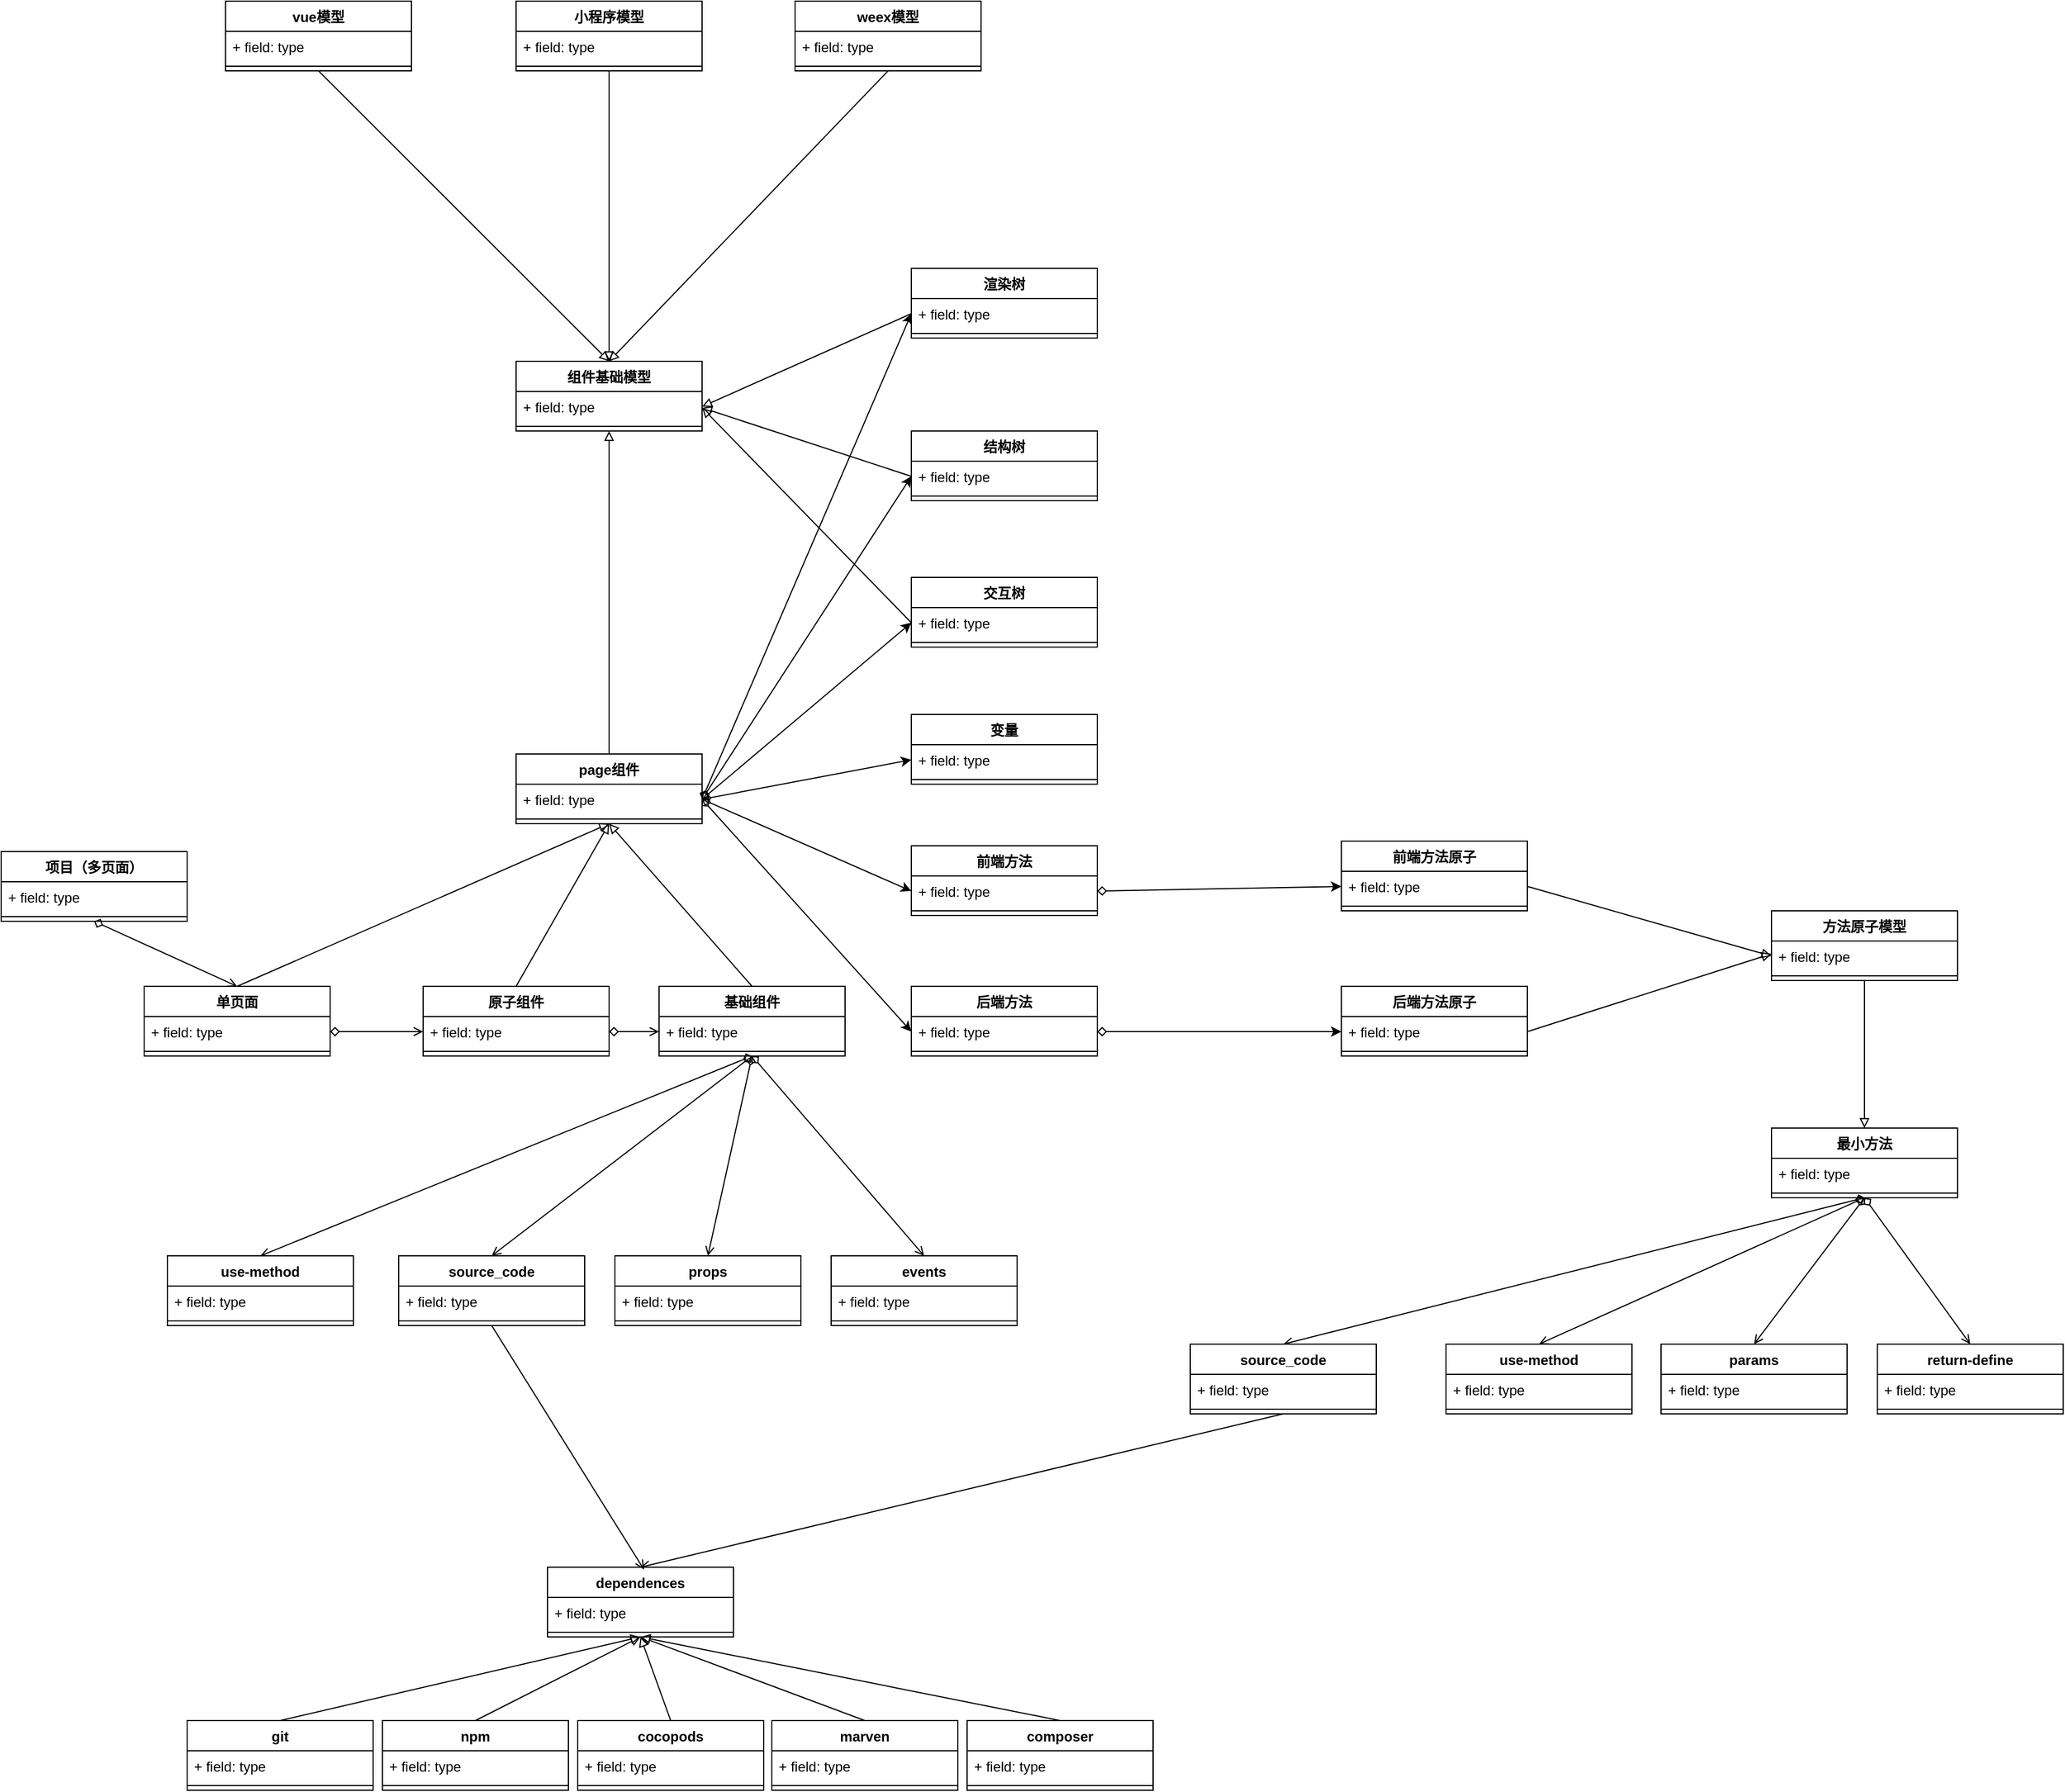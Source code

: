 <mxfile pages="1" version="11.2.9" type="github"><diagram id="1Eqe6gp7ufNqolLLPMNQ" name="第 1 页"><mxGraphModel dx="1351" dy="877" grid="1" gridSize="10" guides="1" tooltips="1" connect="1" arrows="1" fold="1" page="1" pageScale="1" pageWidth="3300" pageHeight="4681" math="0" shadow="0"><root><mxCell id="0"/><mxCell id="1" parent="0"/><mxCell id="p043hV7XD6bVsteUiYf1-1" value="组件基础模型" style="swimlane;fontStyle=1;align=center;verticalAlign=top;childLayout=stackLayout;horizontal=1;startSize=26;horizontalStack=0;resizeParent=1;resizeParentMax=0;resizeLast=0;collapsible=1;marginBottom=0;" vertex="1" parent="1"><mxGeometry x="1670" y="980" width="160" height="60" as="geometry"><mxRectangle x="1670" y="980" width="80" height="26" as="alternateBounds"/></mxGeometry></mxCell><mxCell id="p043hV7XD6bVsteUiYf1-2" value="+ field: type" style="text;strokeColor=none;fillColor=none;align=left;verticalAlign=top;spacingLeft=4;spacingRight=4;overflow=hidden;rotatable=0;points=[[0,0.5],[1,0.5]];portConstraint=eastwest;" vertex="1" parent="p043hV7XD6bVsteUiYf1-1"><mxGeometry y="26" width="160" height="26" as="geometry"/></mxCell><mxCell id="p043hV7XD6bVsteUiYf1-3" value="" style="line;strokeWidth=1;fillColor=none;align=left;verticalAlign=middle;spacingTop=-1;spacingLeft=3;spacingRight=3;rotatable=0;labelPosition=right;points=[];portConstraint=eastwest;" vertex="1" parent="p043hV7XD6bVsteUiYf1-1"><mxGeometry y="52" width="160" height="8" as="geometry"/></mxCell><mxCell id="p043hV7XD6bVsteUiYf1-18" style="rounded=0;orthogonalLoop=1;jettySize=auto;html=1;exitX=0.5;exitY=1;exitDx=0;exitDy=0;entryX=0.5;entryY=0;entryDx=0;entryDy=0;endArrow=block;endFill=0;" edge="1" parent="1" source="p043hV7XD6bVsteUiYf1-5" target="p043hV7XD6bVsteUiYf1-1"><mxGeometry relative="1" as="geometry"/></mxCell><mxCell id="p043hV7XD6bVsteUiYf1-5" value="vue模型" style="swimlane;fontStyle=1;align=center;verticalAlign=top;childLayout=stackLayout;horizontal=1;startSize=26;horizontalStack=0;resizeParent=1;resizeParentMax=0;resizeLast=0;collapsible=1;marginBottom=0;" vertex="1" parent="1"><mxGeometry x="1420" y="670" width="160" height="60" as="geometry"><mxRectangle x="1670" y="980" width="80" height="26" as="alternateBounds"/></mxGeometry></mxCell><mxCell id="p043hV7XD6bVsteUiYf1-6" value="+ field: type" style="text;strokeColor=none;fillColor=none;align=left;verticalAlign=top;spacingLeft=4;spacingRight=4;overflow=hidden;rotatable=0;points=[[0,0.5],[1,0.5]];portConstraint=eastwest;" vertex="1" parent="p043hV7XD6bVsteUiYf1-5"><mxGeometry y="26" width="160" height="26" as="geometry"/></mxCell><mxCell id="p043hV7XD6bVsteUiYf1-7" value="" style="line;strokeWidth=1;fillColor=none;align=left;verticalAlign=middle;spacingTop=-1;spacingLeft=3;spacingRight=3;rotatable=0;labelPosition=right;points=[];portConstraint=eastwest;" vertex="1" parent="p043hV7XD6bVsteUiYf1-5"><mxGeometry y="52" width="160" height="8" as="geometry"/></mxCell><mxCell id="p043hV7XD6bVsteUiYf1-20" style="edgeStyle=none;rounded=0;orthogonalLoop=1;jettySize=auto;html=1;exitX=0.5;exitY=1;exitDx=0;exitDy=0;endArrow=block;endFill=0;" edge="1" parent="1" source="p043hV7XD6bVsteUiYf1-9" target="p043hV7XD6bVsteUiYf1-1"><mxGeometry relative="1" as="geometry"/></mxCell><mxCell id="p043hV7XD6bVsteUiYf1-9" value="小程序模型" style="swimlane;fontStyle=1;align=center;verticalAlign=top;childLayout=stackLayout;horizontal=1;startSize=26;horizontalStack=0;resizeParent=1;resizeParentMax=0;resizeLast=0;collapsible=1;marginBottom=0;" vertex="1" parent="1"><mxGeometry x="1670" y="670" width="160" height="60" as="geometry"><mxRectangle x="1670" y="980" width="80" height="26" as="alternateBounds"/></mxGeometry></mxCell><mxCell id="p043hV7XD6bVsteUiYf1-10" value="+ field: type" style="text;strokeColor=none;fillColor=none;align=left;verticalAlign=top;spacingLeft=4;spacingRight=4;overflow=hidden;rotatable=0;points=[[0,0.5],[1,0.5]];portConstraint=eastwest;" vertex="1" parent="p043hV7XD6bVsteUiYf1-9"><mxGeometry y="26" width="160" height="26" as="geometry"/></mxCell><mxCell id="p043hV7XD6bVsteUiYf1-11" value="" style="line;strokeWidth=1;fillColor=none;align=left;verticalAlign=middle;spacingTop=-1;spacingLeft=3;spacingRight=3;rotatable=0;labelPosition=right;points=[];portConstraint=eastwest;" vertex="1" parent="p043hV7XD6bVsteUiYf1-9"><mxGeometry y="52" width="160" height="8" as="geometry"/></mxCell><mxCell id="p043hV7XD6bVsteUiYf1-21" style="edgeStyle=none;rounded=0;orthogonalLoop=1;jettySize=auto;html=1;exitX=0.5;exitY=1;exitDx=0;exitDy=0;endArrow=block;endFill=0;" edge="1" parent="1" source="p043hV7XD6bVsteUiYf1-13"><mxGeometry relative="1" as="geometry"><mxPoint x="1750" y="980" as="targetPoint"/></mxGeometry></mxCell><mxCell id="p043hV7XD6bVsteUiYf1-13" value="weex模型" style="swimlane;fontStyle=1;align=center;verticalAlign=top;childLayout=stackLayout;horizontal=1;startSize=26;horizontalStack=0;resizeParent=1;resizeParentMax=0;resizeLast=0;collapsible=1;marginBottom=0;" vertex="1" parent="1"><mxGeometry x="1910" y="670" width="160" height="60" as="geometry"><mxRectangle x="1670" y="980" width="80" height="26" as="alternateBounds"/></mxGeometry></mxCell><mxCell id="p043hV7XD6bVsteUiYf1-14" value="+ field: type" style="text;strokeColor=none;fillColor=none;align=left;verticalAlign=top;spacingLeft=4;spacingRight=4;overflow=hidden;rotatable=0;points=[[0,0.5],[1,0.5]];portConstraint=eastwest;" vertex="1" parent="p043hV7XD6bVsteUiYf1-13"><mxGeometry y="26" width="160" height="26" as="geometry"/></mxCell><mxCell id="p043hV7XD6bVsteUiYf1-15" value="" style="line;strokeWidth=1;fillColor=none;align=left;verticalAlign=middle;spacingTop=-1;spacingLeft=3;spacingRight=3;rotatable=0;labelPosition=right;points=[];portConstraint=eastwest;" vertex="1" parent="p043hV7XD6bVsteUiYf1-13"><mxGeometry y="52" width="160" height="8" as="geometry"/></mxCell><mxCell id="p043hV7XD6bVsteUiYf1-26" style="edgeStyle=none;rounded=0;orthogonalLoop=1;jettySize=auto;html=1;exitX=0.5;exitY=0;exitDx=0;exitDy=0;entryX=0.5;entryY=1;entryDx=0;entryDy=0;endArrow=block;endFill=0;" edge="1" parent="1" source="p043hV7XD6bVsteUiYf1-22" target="p043hV7XD6bVsteUiYf1-1"><mxGeometry relative="1" as="geometry"><mxPoint x="1750" y="1066" as="targetPoint"/></mxGeometry></mxCell><mxCell id="p043hV7XD6bVsteUiYf1-22" value="page组件" style="swimlane;fontStyle=1;align=center;verticalAlign=top;childLayout=stackLayout;horizontal=1;startSize=26;horizontalStack=0;resizeParent=1;resizeParentMax=0;resizeLast=0;collapsible=1;marginBottom=0;" vertex="1" parent="1"><mxGeometry x="1670" y="1318" width="160" height="60" as="geometry"><mxRectangle x="1670" y="980" width="80" height="26" as="alternateBounds"/></mxGeometry></mxCell><mxCell id="p043hV7XD6bVsteUiYf1-23" value="+ field: type" style="text;strokeColor=none;fillColor=none;align=left;verticalAlign=top;spacingLeft=4;spacingRight=4;overflow=hidden;rotatable=0;points=[[0,0.5],[1,0.5]];portConstraint=eastwest;" vertex="1" parent="p043hV7XD6bVsteUiYf1-22"><mxGeometry y="26" width="160" height="26" as="geometry"/></mxCell><mxCell id="p043hV7XD6bVsteUiYf1-24" value="" style="line;strokeWidth=1;fillColor=none;align=left;verticalAlign=middle;spacingTop=-1;spacingLeft=3;spacingRight=3;rotatable=0;labelPosition=right;points=[];portConstraint=eastwest;" vertex="1" parent="p043hV7XD6bVsteUiYf1-22"><mxGeometry y="52" width="160" height="8" as="geometry"/></mxCell><mxCell id="p043hV7XD6bVsteUiYf1-39" style="edgeStyle=none;rounded=0;orthogonalLoop=1;jettySize=auto;html=1;exitX=0.5;exitY=0;exitDx=0;exitDy=0;entryX=0.5;entryY=1;entryDx=0;entryDy=0;endArrow=block;endFill=0;" edge="1" parent="1" source="p043hV7XD6bVsteUiYf1-27" target="p043hV7XD6bVsteUiYf1-22"><mxGeometry relative="1" as="geometry"><mxPoint x="1754.96" y="1285.012" as="targetPoint"/></mxGeometry></mxCell><mxCell id="p043hV7XD6bVsteUiYf1-27" value="单页面" style="swimlane;fontStyle=1;align=center;verticalAlign=top;childLayout=stackLayout;horizontal=1;startSize=26;horizontalStack=0;resizeParent=1;resizeParentMax=0;resizeLast=0;collapsible=1;marginBottom=0;" vertex="1" parent="1"><mxGeometry x="1350" y="1518" width="160" height="60" as="geometry"><mxRectangle x="1670" y="980" width="80" height="26" as="alternateBounds"/></mxGeometry></mxCell><mxCell id="p043hV7XD6bVsteUiYf1-28" value="+ field: type" style="text;strokeColor=none;fillColor=none;align=left;verticalAlign=top;spacingLeft=4;spacingRight=4;overflow=hidden;rotatable=0;points=[[0,0.5],[1,0.5]];portConstraint=eastwest;" vertex="1" parent="p043hV7XD6bVsteUiYf1-27"><mxGeometry y="26" width="160" height="26" as="geometry"/></mxCell><mxCell id="p043hV7XD6bVsteUiYf1-29" value="" style="line;strokeWidth=1;fillColor=none;align=left;verticalAlign=middle;spacingTop=-1;spacingLeft=3;spacingRight=3;rotatable=0;labelPosition=right;points=[];portConstraint=eastwest;" vertex="1" parent="p043hV7XD6bVsteUiYf1-27"><mxGeometry y="52" width="160" height="8" as="geometry"/></mxCell><mxCell id="p043hV7XD6bVsteUiYf1-40" style="edgeStyle=none;rounded=0;orthogonalLoop=1;jettySize=auto;html=1;exitX=0.5;exitY=0;exitDx=0;exitDy=0;endArrow=block;endFill=0;entryX=0.5;entryY=1;entryDx=0;entryDy=0;" edge="1" parent="1" source="p043hV7XD6bVsteUiYf1-31" target="p043hV7XD6bVsteUiYf1-22"><mxGeometry relative="1" as="geometry"><mxPoint x="1750" y="1410" as="targetPoint"/></mxGeometry></mxCell><mxCell id="p043hV7XD6bVsteUiYf1-45" style="edgeStyle=none;rounded=0;orthogonalLoop=1;jettySize=auto;html=1;exitX=1;exitY=0.5;exitDx=0;exitDy=0;entryX=0;entryY=0.5;entryDx=0;entryDy=0;endArrow=open;endFill=0;startArrow=diamond;startFill=0;" edge="1" parent="1" source="p043hV7XD6bVsteUiYf1-32" target="p043hV7XD6bVsteUiYf1-36"><mxGeometry relative="1" as="geometry"/></mxCell><mxCell id="p043hV7XD6bVsteUiYf1-31" value="原子组件" style="swimlane;fontStyle=1;align=center;verticalAlign=top;childLayout=stackLayout;horizontal=1;startSize=26;horizontalStack=0;resizeParent=1;resizeParentMax=0;resizeLast=0;collapsible=1;marginBottom=0;" vertex="1" parent="1"><mxGeometry x="1590" y="1518" width="160" height="60" as="geometry"><mxRectangle x="1670" y="980" width="80" height="26" as="alternateBounds"/></mxGeometry></mxCell><mxCell id="p043hV7XD6bVsteUiYf1-32" value="+ field: type" style="text;strokeColor=none;fillColor=none;align=left;verticalAlign=top;spacingLeft=4;spacingRight=4;overflow=hidden;rotatable=0;points=[[0,0.5],[1,0.5]];portConstraint=eastwest;" vertex="1" parent="p043hV7XD6bVsteUiYf1-31"><mxGeometry y="26" width="160" height="26" as="geometry"/></mxCell><mxCell id="p043hV7XD6bVsteUiYf1-33" value="" style="line;strokeWidth=1;fillColor=none;align=left;verticalAlign=middle;spacingTop=-1;spacingLeft=3;spacingRight=3;rotatable=0;labelPosition=right;points=[];portConstraint=eastwest;" vertex="1" parent="p043hV7XD6bVsteUiYf1-31"><mxGeometry y="52" width="160" height="8" as="geometry"/></mxCell><mxCell id="p043hV7XD6bVsteUiYf1-41" style="edgeStyle=none;rounded=0;orthogonalLoop=1;jettySize=auto;html=1;exitX=0.5;exitY=0;exitDx=0;exitDy=0;endArrow=block;endFill=0;entryX=0.5;entryY=1;entryDx=0;entryDy=0;" edge="1" parent="1" source="p043hV7XD6bVsteUiYf1-35" target="p043hV7XD6bVsteUiYf1-22"><mxGeometry relative="1" as="geometry"><mxPoint x="1750" y="1260" as="targetPoint"/></mxGeometry></mxCell><mxCell id="p043hV7XD6bVsteUiYf1-153" style="edgeStyle=none;rounded=0;orthogonalLoop=1;jettySize=auto;html=1;exitX=0.5;exitY=1;exitDx=0;exitDy=0;entryX=0.5;entryY=0;entryDx=0;entryDy=0;startArrow=diamond;startFill=0;endArrow=open;endFill=0;" edge="1" parent="1" source="p043hV7XD6bVsteUiYf1-35" target="p043hV7XD6bVsteUiYf1-150"><mxGeometry relative="1" as="geometry"/></mxCell><mxCell id="p043hV7XD6bVsteUiYf1-154" style="edgeStyle=none;rounded=0;orthogonalLoop=1;jettySize=auto;html=1;exitX=0.5;exitY=1;exitDx=0;exitDy=0;entryX=0.5;entryY=0;entryDx=0;entryDy=0;startArrow=diamond;startFill=0;endArrow=open;endFill=0;" edge="1" parent="1" source="p043hV7XD6bVsteUiYf1-35" target="p043hV7XD6bVsteUiYf1-144"><mxGeometry relative="1" as="geometry"/></mxCell><mxCell id="p043hV7XD6bVsteUiYf1-155" style="edgeStyle=none;rounded=0;orthogonalLoop=1;jettySize=auto;html=1;exitX=0.5;exitY=1;exitDx=0;exitDy=0;entryX=0.5;entryY=0;entryDx=0;entryDy=0;startArrow=diamond;startFill=0;endArrow=open;endFill=0;" edge="1" parent="1" source="p043hV7XD6bVsteUiYf1-35" target="p043hV7XD6bVsteUiYf1-147"><mxGeometry relative="1" as="geometry"/></mxCell><mxCell id="p043hV7XD6bVsteUiYf1-156" style="edgeStyle=none;rounded=0;orthogonalLoop=1;jettySize=auto;html=1;exitX=0.5;exitY=1;exitDx=0;exitDy=0;entryX=0.5;entryY=0;entryDx=0;entryDy=0;startArrow=diamond;startFill=0;endArrow=open;endFill=0;" edge="1" parent="1" source="p043hV7XD6bVsteUiYf1-35" target="p043hV7XD6bVsteUiYf1-141"><mxGeometry relative="1" as="geometry"/></mxCell><mxCell id="p043hV7XD6bVsteUiYf1-35" value="基础组件" style="swimlane;fontStyle=1;align=center;verticalAlign=top;childLayout=stackLayout;horizontal=1;startSize=26;horizontalStack=0;resizeParent=1;resizeParentMax=0;resizeLast=0;collapsible=1;marginBottom=0;" vertex="1" parent="1"><mxGeometry x="1793" y="1518" width="160" height="60" as="geometry"><mxRectangle x="1670" y="980" width="80" height="26" as="alternateBounds"/></mxGeometry></mxCell><mxCell id="p043hV7XD6bVsteUiYf1-36" value="+ field: type" style="text;strokeColor=none;fillColor=none;align=left;verticalAlign=top;spacingLeft=4;spacingRight=4;overflow=hidden;rotatable=0;points=[[0,0.5],[1,0.5]];portConstraint=eastwest;" vertex="1" parent="p043hV7XD6bVsteUiYf1-35"><mxGeometry y="26" width="160" height="26" as="geometry"/></mxCell><mxCell id="p043hV7XD6bVsteUiYf1-37" value="" style="line;strokeWidth=1;fillColor=none;align=left;verticalAlign=middle;spacingTop=-1;spacingLeft=3;spacingRight=3;rotatable=0;labelPosition=right;points=[];portConstraint=eastwest;" vertex="1" parent="p043hV7XD6bVsteUiYf1-35"><mxGeometry y="52" width="160" height="8" as="geometry"/></mxCell><mxCell id="p043hV7XD6bVsteUiYf1-42" value="项目（多页面）" style="swimlane;fontStyle=1;align=center;verticalAlign=top;childLayout=stackLayout;horizontal=1;startSize=26;horizontalStack=0;resizeParent=1;resizeParentMax=0;resizeLast=0;collapsible=1;marginBottom=0;" vertex="1" parent="1"><mxGeometry x="1227" y="1402" width="160" height="60" as="geometry"><mxRectangle x="1670" y="980" width="80" height="26" as="alternateBounds"/></mxGeometry></mxCell><mxCell id="p043hV7XD6bVsteUiYf1-43" value="+ field: type" style="text;strokeColor=none;fillColor=none;align=left;verticalAlign=top;spacingLeft=4;spacingRight=4;overflow=hidden;rotatable=0;points=[[0,0.5],[1,0.5]];portConstraint=eastwest;" vertex="1" parent="p043hV7XD6bVsteUiYf1-42"><mxGeometry y="26" width="160" height="26" as="geometry"/></mxCell><mxCell id="p043hV7XD6bVsteUiYf1-44" value="" style="line;strokeWidth=1;fillColor=none;align=left;verticalAlign=middle;spacingTop=-1;spacingLeft=3;spacingRight=3;rotatable=0;labelPosition=right;points=[];portConstraint=eastwest;" vertex="1" parent="p043hV7XD6bVsteUiYf1-42"><mxGeometry y="52" width="160" height="8" as="geometry"/></mxCell><mxCell id="p043hV7XD6bVsteUiYf1-46" style="edgeStyle=none;rounded=0;orthogonalLoop=1;jettySize=auto;html=1;exitX=1;exitY=0.5;exitDx=0;exitDy=0;entryX=0;entryY=0.5;entryDx=0;entryDy=0;startArrow=diamond;startFill=0;endArrow=open;endFill=0;" edge="1" parent="1" source="p043hV7XD6bVsteUiYf1-28" target="p043hV7XD6bVsteUiYf1-32"><mxGeometry relative="1" as="geometry"/></mxCell><mxCell id="p043hV7XD6bVsteUiYf1-47" style="edgeStyle=none;rounded=0;orthogonalLoop=1;jettySize=auto;html=1;exitX=0.5;exitY=1;exitDx=0;exitDy=0;startArrow=diamond;startFill=0;endArrow=open;endFill=0;entryX=0.5;entryY=0;entryDx=0;entryDy=0;" edge="1" parent="1" source="p043hV7XD6bVsteUiYf1-42" target="p043hV7XD6bVsteUiYf1-27"><mxGeometry relative="1" as="geometry"/></mxCell><mxCell id="p043hV7XD6bVsteUiYf1-48" value="变量" style="swimlane;fontStyle=1;align=center;verticalAlign=top;childLayout=stackLayout;horizontal=1;startSize=26;horizontalStack=0;resizeParent=1;resizeParentMax=0;resizeLast=0;collapsible=1;marginBottom=0;" vertex="1" parent="1"><mxGeometry x="2010" y="1284" width="160" height="60" as="geometry"><mxRectangle x="1670" y="980" width="80" height="26" as="alternateBounds"/></mxGeometry></mxCell><mxCell id="p043hV7XD6bVsteUiYf1-49" value="+ field: type" style="text;strokeColor=none;fillColor=none;align=left;verticalAlign=top;spacingLeft=4;spacingRight=4;overflow=hidden;rotatable=0;points=[[0,0.5],[1,0.5]];portConstraint=eastwest;" vertex="1" parent="p043hV7XD6bVsteUiYf1-48"><mxGeometry y="26" width="160" height="26" as="geometry"/></mxCell><mxCell id="p043hV7XD6bVsteUiYf1-50" value="" style="line;strokeWidth=1;fillColor=none;align=left;verticalAlign=middle;spacingTop=-1;spacingLeft=3;spacingRight=3;rotatable=0;labelPosition=right;points=[];portConstraint=eastwest;" vertex="1" parent="p043hV7XD6bVsteUiYf1-48"><mxGeometry y="52" width="160" height="8" as="geometry"/></mxCell><mxCell id="p043hV7XD6bVsteUiYf1-51" value="前端方法" style="swimlane;fontStyle=1;align=center;verticalAlign=top;childLayout=stackLayout;horizontal=1;startSize=26;horizontalStack=0;resizeParent=1;resizeParentMax=0;resizeLast=0;collapsible=1;marginBottom=0;" vertex="1" parent="1"><mxGeometry x="2010" y="1397" width="160" height="60" as="geometry"><mxRectangle x="1670" y="980" width="80" height="26" as="alternateBounds"/></mxGeometry></mxCell><mxCell id="p043hV7XD6bVsteUiYf1-52" value="+ field: type" style="text;strokeColor=none;fillColor=none;align=left;verticalAlign=top;spacingLeft=4;spacingRight=4;overflow=hidden;rotatable=0;points=[[0,0.5],[1,0.5]];portConstraint=eastwest;" vertex="1" parent="p043hV7XD6bVsteUiYf1-51"><mxGeometry y="26" width="160" height="26" as="geometry"/></mxCell><mxCell id="p043hV7XD6bVsteUiYf1-53" value="" style="line;strokeWidth=1;fillColor=none;align=left;verticalAlign=middle;spacingTop=-1;spacingLeft=3;spacingRight=3;rotatable=0;labelPosition=right;points=[];portConstraint=eastwest;" vertex="1" parent="p043hV7XD6bVsteUiYf1-51"><mxGeometry y="52" width="160" height="8" as="geometry"/></mxCell><mxCell id="p043hV7XD6bVsteUiYf1-54" value="后端方法" style="swimlane;fontStyle=1;align=center;verticalAlign=top;childLayout=stackLayout;horizontal=1;startSize=26;horizontalStack=0;resizeParent=1;resizeParentMax=0;resizeLast=0;collapsible=1;marginBottom=0;" vertex="1" parent="1"><mxGeometry x="2010" y="1518" width="160" height="60" as="geometry"><mxRectangle x="1670" y="980" width="80" height="26" as="alternateBounds"/></mxGeometry></mxCell><mxCell id="p043hV7XD6bVsteUiYf1-55" value="+ field: type" style="text;strokeColor=none;fillColor=none;align=left;verticalAlign=top;spacingLeft=4;spacingRight=4;overflow=hidden;rotatable=0;points=[[0,0.5],[1,0.5]];portConstraint=eastwest;" vertex="1" parent="p043hV7XD6bVsteUiYf1-54"><mxGeometry y="26" width="160" height="26" as="geometry"/></mxCell><mxCell id="p043hV7XD6bVsteUiYf1-56" value="" style="line;strokeWidth=1;fillColor=none;align=left;verticalAlign=middle;spacingTop=-1;spacingLeft=3;spacingRight=3;rotatable=0;labelPosition=right;points=[];portConstraint=eastwest;" vertex="1" parent="p043hV7XD6bVsteUiYf1-54"><mxGeometry y="52" width="160" height="8" as="geometry"/></mxCell><mxCell id="p043hV7XD6bVsteUiYf1-57" value="交互树" style="swimlane;fontStyle=1;align=center;verticalAlign=top;childLayout=stackLayout;horizontal=1;startSize=26;horizontalStack=0;resizeParent=1;resizeParentMax=0;resizeLast=0;collapsible=1;marginBottom=0;" vertex="1" parent="1"><mxGeometry x="2010" y="1166" width="160" height="60" as="geometry"><mxRectangle x="1670" y="980" width="80" height="26" as="alternateBounds"/></mxGeometry></mxCell><mxCell id="p043hV7XD6bVsteUiYf1-58" value="+ field: type" style="text;strokeColor=none;fillColor=none;align=left;verticalAlign=top;spacingLeft=4;spacingRight=4;overflow=hidden;rotatable=0;points=[[0,0.5],[1,0.5]];portConstraint=eastwest;" vertex="1" parent="p043hV7XD6bVsteUiYf1-57"><mxGeometry y="26" width="160" height="26" as="geometry"/></mxCell><mxCell id="p043hV7XD6bVsteUiYf1-59" value="" style="line;strokeWidth=1;fillColor=none;align=left;verticalAlign=middle;spacingTop=-1;spacingLeft=3;spacingRight=3;rotatable=0;labelPosition=right;points=[];portConstraint=eastwest;" vertex="1" parent="p043hV7XD6bVsteUiYf1-57"><mxGeometry y="52" width="160" height="8" as="geometry"/></mxCell><mxCell id="p043hV7XD6bVsteUiYf1-60" value="结构树" style="swimlane;fontStyle=1;align=center;verticalAlign=top;childLayout=stackLayout;horizontal=1;startSize=26;horizontalStack=0;resizeParent=1;resizeParentMax=0;resizeLast=0;collapsible=1;marginBottom=0;" vertex="1" parent="1"><mxGeometry x="2010" y="1040" width="160" height="60" as="geometry"><mxRectangle x="1670" y="980" width="80" height="26" as="alternateBounds"/></mxGeometry></mxCell><mxCell id="p043hV7XD6bVsteUiYf1-61" value="+ field: type" style="text;strokeColor=none;fillColor=none;align=left;verticalAlign=top;spacingLeft=4;spacingRight=4;overflow=hidden;rotatable=0;points=[[0,0.5],[1,0.5]];portConstraint=eastwest;" vertex="1" parent="p043hV7XD6bVsteUiYf1-60"><mxGeometry y="26" width="160" height="26" as="geometry"/></mxCell><mxCell id="p043hV7XD6bVsteUiYf1-62" value="" style="line;strokeWidth=1;fillColor=none;align=left;verticalAlign=middle;spacingTop=-1;spacingLeft=3;spacingRight=3;rotatable=0;labelPosition=right;points=[];portConstraint=eastwest;" vertex="1" parent="p043hV7XD6bVsteUiYf1-60"><mxGeometry y="52" width="160" height="8" as="geometry"/></mxCell><mxCell id="p043hV7XD6bVsteUiYf1-63" value="渲染树" style="swimlane;fontStyle=1;align=center;verticalAlign=top;childLayout=stackLayout;horizontal=1;startSize=26;horizontalStack=0;resizeParent=1;resizeParentMax=0;resizeLast=0;collapsible=1;marginBottom=0;" vertex="1" parent="1"><mxGeometry x="2010" y="900" width="160" height="60" as="geometry"><mxRectangle x="1670" y="980" width="80" height="26" as="alternateBounds"/></mxGeometry></mxCell><mxCell id="p043hV7XD6bVsteUiYf1-64" value="+ field: type" style="text;strokeColor=none;fillColor=none;align=left;verticalAlign=top;spacingLeft=4;spacingRight=4;overflow=hidden;rotatable=0;points=[[0,0.5],[1,0.5]];portConstraint=eastwest;" vertex="1" parent="p043hV7XD6bVsteUiYf1-63"><mxGeometry y="26" width="160" height="26" as="geometry"/></mxCell><mxCell id="p043hV7XD6bVsteUiYf1-65" value="" style="line;strokeWidth=1;fillColor=none;align=left;verticalAlign=middle;spacingTop=-1;spacingLeft=3;spacingRight=3;rotatable=0;labelPosition=right;points=[];portConstraint=eastwest;" vertex="1" parent="p043hV7XD6bVsteUiYf1-63"><mxGeometry y="52" width="160" height="8" as="geometry"/></mxCell><mxCell id="p043hV7XD6bVsteUiYf1-66" style="edgeStyle=none;rounded=0;orthogonalLoop=1;jettySize=auto;html=1;exitX=0;exitY=0.5;exitDx=0;exitDy=0;entryX=1;entryY=0.5;entryDx=0;entryDy=0;startArrow=none;startFill=0;endArrow=block;endFill=0;" edge="1" parent="1" source="p043hV7XD6bVsteUiYf1-64" target="p043hV7XD6bVsteUiYf1-2"><mxGeometry relative="1" as="geometry"/></mxCell><mxCell id="p043hV7XD6bVsteUiYf1-67" style="edgeStyle=none;rounded=0;orthogonalLoop=1;jettySize=auto;html=1;exitX=0;exitY=0.5;exitDx=0;exitDy=0;startArrow=none;startFill=0;endArrow=block;endFill=0;" edge="1" parent="1" source="p043hV7XD6bVsteUiYf1-61"><mxGeometry relative="1" as="geometry"><mxPoint x="1830" y="1020" as="targetPoint"/></mxGeometry></mxCell><mxCell id="p043hV7XD6bVsteUiYf1-68" style="edgeStyle=none;rounded=0;orthogonalLoop=1;jettySize=auto;html=1;exitX=0;exitY=0.5;exitDx=0;exitDy=0;startArrow=none;startFill=0;endArrow=block;endFill=0;" edge="1" parent="1" source="p043hV7XD6bVsteUiYf1-58"><mxGeometry relative="1" as="geometry"><mxPoint x="1830" y="1020" as="targetPoint"/></mxGeometry></mxCell><mxCell id="p043hV7XD6bVsteUiYf1-69" style="edgeStyle=none;rounded=0;orthogonalLoop=1;jettySize=auto;html=1;exitX=0;exitY=0.5;exitDx=0;exitDy=0;entryX=1;entryY=0.5;entryDx=0;entryDy=0;startArrow=classic;startFill=1;endArrow=diamond;endFill=0;" edge="1" parent="1" source="p043hV7XD6bVsteUiYf1-64" target="p043hV7XD6bVsteUiYf1-23"><mxGeometry relative="1" as="geometry"/></mxCell><mxCell id="p043hV7XD6bVsteUiYf1-75" value="前端方法原子" style="swimlane;fontStyle=1;align=center;verticalAlign=top;childLayout=stackLayout;horizontal=1;startSize=26;horizontalStack=0;resizeParent=1;resizeParentMax=0;resizeLast=0;collapsible=1;marginBottom=0;" vertex="1" parent="1"><mxGeometry x="2380" y="1393" width="160" height="60" as="geometry"><mxRectangle x="1670" y="980" width="80" height="26" as="alternateBounds"/></mxGeometry></mxCell><mxCell id="p043hV7XD6bVsteUiYf1-76" value="+ field: type" style="text;strokeColor=none;fillColor=none;align=left;verticalAlign=top;spacingLeft=4;spacingRight=4;overflow=hidden;rotatable=0;points=[[0,0.5],[1,0.5]];portConstraint=eastwest;" vertex="1" parent="p043hV7XD6bVsteUiYf1-75"><mxGeometry y="26" width="160" height="26" as="geometry"/></mxCell><mxCell id="p043hV7XD6bVsteUiYf1-77" value="" style="line;strokeWidth=1;fillColor=none;align=left;verticalAlign=middle;spacingTop=-1;spacingLeft=3;spacingRight=3;rotatable=0;labelPosition=right;points=[];portConstraint=eastwest;" vertex="1" parent="p043hV7XD6bVsteUiYf1-75"><mxGeometry y="52" width="160" height="8" as="geometry"/></mxCell><mxCell id="p043hV7XD6bVsteUiYf1-78" value="后端方法原子" style="swimlane;fontStyle=1;align=center;verticalAlign=top;childLayout=stackLayout;horizontal=1;startSize=26;horizontalStack=0;resizeParent=1;resizeParentMax=0;resizeLast=0;collapsible=1;marginBottom=0;" vertex="1" parent="1"><mxGeometry x="2380" y="1518" width="160" height="60" as="geometry"><mxRectangle x="1670" y="980" width="80" height="26" as="alternateBounds"/></mxGeometry></mxCell><mxCell id="p043hV7XD6bVsteUiYf1-79" value="+ field: type" style="text;strokeColor=none;fillColor=none;align=left;verticalAlign=top;spacingLeft=4;spacingRight=4;overflow=hidden;rotatable=0;points=[[0,0.5],[1,0.5]];portConstraint=eastwest;" vertex="1" parent="p043hV7XD6bVsteUiYf1-78"><mxGeometry y="26" width="160" height="26" as="geometry"/></mxCell><mxCell id="p043hV7XD6bVsteUiYf1-80" value="" style="line;strokeWidth=1;fillColor=none;align=left;verticalAlign=middle;spacingTop=-1;spacingLeft=3;spacingRight=3;rotatable=0;labelPosition=right;points=[];portConstraint=eastwest;" vertex="1" parent="p043hV7XD6bVsteUiYf1-78"><mxGeometry y="52" width="160" height="8" as="geometry"/></mxCell><mxCell id="p043hV7XD6bVsteUiYf1-84" value="方法原子模型" style="swimlane;fontStyle=1;align=center;verticalAlign=top;childLayout=stackLayout;horizontal=1;startSize=26;horizontalStack=0;resizeParent=1;resizeParentMax=0;resizeLast=0;collapsible=1;marginBottom=0;" vertex="1" parent="1"><mxGeometry x="2750" y="1453" width="160" height="60" as="geometry"><mxRectangle x="1670" y="980" width="80" height="26" as="alternateBounds"/></mxGeometry></mxCell><mxCell id="p043hV7XD6bVsteUiYf1-85" value="+ field: type" style="text;strokeColor=none;fillColor=none;align=left;verticalAlign=top;spacingLeft=4;spacingRight=4;overflow=hidden;rotatable=0;points=[[0,0.5],[1,0.5]];portConstraint=eastwest;" vertex="1" parent="p043hV7XD6bVsteUiYf1-84"><mxGeometry y="26" width="160" height="26" as="geometry"/></mxCell><mxCell id="p043hV7XD6bVsteUiYf1-86" value="" style="line;strokeWidth=1;fillColor=none;align=left;verticalAlign=middle;spacingTop=-1;spacingLeft=3;spacingRight=3;rotatable=0;labelPosition=right;points=[];portConstraint=eastwest;" vertex="1" parent="p043hV7XD6bVsteUiYf1-84"><mxGeometry y="52" width="160" height="8" as="geometry"/></mxCell><mxCell id="p043hV7XD6bVsteUiYf1-87" style="edgeStyle=none;rounded=0;orthogonalLoop=1;jettySize=auto;html=1;exitX=1;exitY=0.5;exitDx=0;exitDy=0;entryX=0;entryY=0.5;entryDx=0;entryDy=0;startArrow=none;startFill=0;endArrow=block;endFill=0;" edge="1" parent="1" source="p043hV7XD6bVsteUiYf1-76" target="p043hV7XD6bVsteUiYf1-85"><mxGeometry relative="1" as="geometry"/></mxCell><mxCell id="p043hV7XD6bVsteUiYf1-88" style="edgeStyle=none;rounded=0;orthogonalLoop=1;jettySize=auto;html=1;exitX=1;exitY=0.5;exitDx=0;exitDy=0;startArrow=none;startFill=0;endArrow=block;endFill=0;" edge="1" parent="1" source="p043hV7XD6bVsteUiYf1-79"><mxGeometry relative="1" as="geometry"><mxPoint x="2750" y="1490" as="targetPoint"/></mxGeometry></mxCell><mxCell id="p043hV7XD6bVsteUiYf1-90" style="edgeStyle=none;rounded=0;orthogonalLoop=1;jettySize=auto;html=1;exitX=0;exitY=0.5;exitDx=0;exitDy=0;startArrow=classic;startFill=1;endArrow=diamond;endFill=0;entryX=1;entryY=0.5;entryDx=0;entryDy=0;" edge="1" parent="1" source="p043hV7XD6bVsteUiYf1-61" target="p043hV7XD6bVsteUiYf1-23"><mxGeometry relative="1" as="geometry"><mxPoint x="1830" y="1330" as="targetPoint"/></mxGeometry></mxCell><mxCell id="p043hV7XD6bVsteUiYf1-91" style="edgeStyle=none;rounded=0;orthogonalLoop=1;jettySize=auto;html=1;exitX=0;exitY=0.5;exitDx=0;exitDy=0;startArrow=classic;startFill=1;endArrow=diamond;endFill=0;entryX=1;entryY=0.5;entryDx=0;entryDy=0;" edge="1" parent="1" source="p043hV7XD6bVsteUiYf1-58" target="p043hV7XD6bVsteUiYf1-23"><mxGeometry relative="1" as="geometry"><mxPoint x="1830" y="1330" as="targetPoint"/></mxGeometry></mxCell><mxCell id="p043hV7XD6bVsteUiYf1-92" style="edgeStyle=none;rounded=0;orthogonalLoop=1;jettySize=auto;html=1;exitX=0;exitY=0.5;exitDx=0;exitDy=0;startArrow=classic;startFill=1;endArrow=diamond;endFill=0;entryX=1;entryY=0.5;entryDx=0;entryDy=0;" edge="1" parent="1" source="p043hV7XD6bVsteUiYf1-49" target="p043hV7XD6bVsteUiYf1-23"><mxGeometry relative="1" as="geometry"><mxPoint x="1830" y="1330" as="targetPoint"/></mxGeometry></mxCell><mxCell id="p043hV7XD6bVsteUiYf1-93" style="edgeStyle=none;rounded=0;orthogonalLoop=1;jettySize=auto;html=1;exitX=0;exitY=0.5;exitDx=0;exitDy=0;entryX=1;entryY=0.5;entryDx=0;entryDy=0;startArrow=classic;startFill=1;endArrow=diamond;endFill=0;" edge="1" parent="1" source="p043hV7XD6bVsteUiYf1-52" target="p043hV7XD6bVsteUiYf1-23"><mxGeometry relative="1" as="geometry"/></mxCell><mxCell id="p043hV7XD6bVsteUiYf1-94" style="edgeStyle=none;rounded=0;orthogonalLoop=1;jettySize=auto;html=1;exitX=0;exitY=0.5;exitDx=0;exitDy=0;startArrow=classic;startFill=1;endArrow=diamond;endFill=0;entryX=1;entryY=0.5;entryDx=0;entryDy=0;" edge="1" parent="1" source="p043hV7XD6bVsteUiYf1-55" target="p043hV7XD6bVsteUiYf1-23"><mxGeometry relative="1" as="geometry"><mxPoint x="1830" y="1330" as="targetPoint"/></mxGeometry></mxCell><mxCell id="p043hV7XD6bVsteUiYf1-96" style="edgeStyle=none;rounded=0;orthogonalLoop=1;jettySize=auto;html=1;exitX=0;exitY=0.5;exitDx=0;exitDy=0;entryX=1;entryY=0.5;entryDx=0;entryDy=0;startArrow=classic;startFill=1;endArrow=diamond;endFill=0;" edge="1" parent="1" source="p043hV7XD6bVsteUiYf1-76" target="p043hV7XD6bVsteUiYf1-52"><mxGeometry relative="1" as="geometry"/></mxCell><mxCell id="p043hV7XD6bVsteUiYf1-97" style="edgeStyle=none;rounded=0;orthogonalLoop=1;jettySize=auto;html=1;exitX=0;exitY=0.5;exitDx=0;exitDy=0;entryX=1;entryY=0.5;entryDx=0;entryDy=0;startArrow=classic;startFill=1;endArrow=diamond;endFill=0;" edge="1" parent="1" source="p043hV7XD6bVsteUiYf1-79" target="p043hV7XD6bVsteUiYf1-55"><mxGeometry relative="1" as="geometry"/></mxCell><mxCell id="p043hV7XD6bVsteUiYf1-101" style="edgeStyle=none;rounded=0;orthogonalLoop=1;jettySize=auto;html=1;exitX=0.5;exitY=0;exitDx=0;exitDy=0;entryX=0.5;entryY=1;entryDx=0;entryDy=0;startArrow=block;startFill=0;endArrow=none;endFill=0;" edge="1" parent="1" source="p043hV7XD6bVsteUiYf1-98" target="p043hV7XD6bVsteUiYf1-84"><mxGeometry relative="1" as="geometry"/></mxCell><mxCell id="p043hV7XD6bVsteUiYf1-117" style="edgeStyle=none;rounded=0;orthogonalLoop=1;jettySize=auto;html=1;exitX=0.5;exitY=1;exitDx=0;exitDy=0;entryX=0.5;entryY=0;entryDx=0;entryDy=0;startArrow=diamond;startFill=0;endArrow=open;endFill=0;" edge="1" parent="1" source="p043hV7XD6bVsteUiYf1-98" target="p043hV7XD6bVsteUiYf1-111"><mxGeometry relative="1" as="geometry"/></mxCell><mxCell id="p043hV7XD6bVsteUiYf1-119" style="edgeStyle=none;rounded=0;orthogonalLoop=1;jettySize=auto;html=1;exitX=0.5;exitY=1;exitDx=0;exitDy=0;entryX=0.5;entryY=0;entryDx=0;entryDy=0;startArrow=diamond;startFill=0;endArrow=open;endFill=0;" edge="1" parent="1" source="p043hV7XD6bVsteUiYf1-98" target="p043hV7XD6bVsteUiYf1-108"><mxGeometry relative="1" as="geometry"/></mxCell><mxCell id="p043hV7XD6bVsteUiYf1-98" value="最小方法" style="swimlane;fontStyle=1;align=center;verticalAlign=top;childLayout=stackLayout;horizontal=1;startSize=26;horizontalStack=0;resizeParent=1;resizeParentMax=0;resizeLast=0;collapsible=1;marginBottom=0;" vertex="1" parent="1"><mxGeometry x="2750" y="1640" width="160" height="60" as="geometry"><mxRectangle x="1670" y="980" width="80" height="26" as="alternateBounds"/></mxGeometry></mxCell><mxCell id="p043hV7XD6bVsteUiYf1-99" value="+ field: type" style="text;strokeColor=none;fillColor=none;align=left;verticalAlign=top;spacingLeft=4;spacingRight=4;overflow=hidden;rotatable=0;points=[[0,0.5],[1,0.5]];portConstraint=eastwest;" vertex="1" parent="p043hV7XD6bVsteUiYf1-98"><mxGeometry y="26" width="160" height="26" as="geometry"/></mxCell><mxCell id="p043hV7XD6bVsteUiYf1-100" value="" style="line;strokeWidth=1;fillColor=none;align=left;verticalAlign=middle;spacingTop=-1;spacingLeft=3;spacingRight=3;rotatable=0;labelPosition=right;points=[];portConstraint=eastwest;" vertex="1" parent="p043hV7XD6bVsteUiYf1-98"><mxGeometry y="52" width="160" height="8" as="geometry"/></mxCell><mxCell id="p043hV7XD6bVsteUiYf1-114" style="edgeStyle=none;rounded=0;orthogonalLoop=1;jettySize=auto;html=1;exitX=0.5;exitY=0;exitDx=0;exitDy=0;entryX=0.5;entryY=1;entryDx=0;entryDy=0;startArrow=open;startFill=0;endArrow=diamond;endFill=0;" edge="1" parent="1" source="p043hV7XD6bVsteUiYf1-102" target="p043hV7XD6bVsteUiYf1-98"><mxGeometry relative="1" as="geometry"/></mxCell><mxCell id="p043hV7XD6bVsteUiYf1-102" value="use-method" style="swimlane;fontStyle=1;align=center;verticalAlign=top;childLayout=stackLayout;horizontal=1;startSize=26;horizontalStack=0;resizeParent=1;resizeParentMax=0;resizeLast=0;collapsible=1;marginBottom=0;" vertex="1" parent="1"><mxGeometry x="2470" y="1826" width="160" height="60" as="geometry"><mxRectangle x="1670" y="980" width="80" height="26" as="alternateBounds"/></mxGeometry></mxCell><mxCell id="p043hV7XD6bVsteUiYf1-103" value="+ field: type" style="text;strokeColor=none;fillColor=none;align=left;verticalAlign=top;spacingLeft=4;spacingRight=4;overflow=hidden;rotatable=0;points=[[0,0.5],[1,0.5]];portConstraint=eastwest;" vertex="1" parent="p043hV7XD6bVsteUiYf1-102"><mxGeometry y="26" width="160" height="26" as="geometry"/></mxCell><mxCell id="p043hV7XD6bVsteUiYf1-104" value="" style="line;strokeWidth=1;fillColor=none;align=left;verticalAlign=middle;spacingTop=-1;spacingLeft=3;spacingRight=3;rotatable=0;labelPosition=right;points=[];portConstraint=eastwest;" vertex="1" parent="p043hV7XD6bVsteUiYf1-102"><mxGeometry y="52" width="160" height="8" as="geometry"/></mxCell><mxCell id="p043hV7XD6bVsteUiYf1-115" style="edgeStyle=none;rounded=0;orthogonalLoop=1;jettySize=auto;html=1;exitX=0.5;exitY=0;exitDx=0;exitDy=0;entryX=0.5;entryY=1;entryDx=0;entryDy=0;startArrow=open;startFill=0;endArrow=diamond;endFill=0;" edge="1" parent="1" source="p043hV7XD6bVsteUiYf1-105" target="p043hV7XD6bVsteUiYf1-98"><mxGeometry relative="1" as="geometry"/></mxCell><mxCell id="p043hV7XD6bVsteUiYf1-105" value="params" style="swimlane;fontStyle=1;align=center;verticalAlign=top;childLayout=stackLayout;horizontal=1;startSize=26;horizontalStack=0;resizeParent=1;resizeParentMax=0;resizeLast=0;collapsible=1;marginBottom=0;" vertex="1" parent="1"><mxGeometry x="2655" y="1826" width="160" height="60" as="geometry"><mxRectangle x="1670" y="980" width="80" height="26" as="alternateBounds"/></mxGeometry></mxCell><mxCell id="p043hV7XD6bVsteUiYf1-106" value="+ field: type" style="text;strokeColor=none;fillColor=none;align=left;verticalAlign=top;spacingLeft=4;spacingRight=4;overflow=hidden;rotatable=0;points=[[0,0.5],[1,0.5]];portConstraint=eastwest;" vertex="1" parent="p043hV7XD6bVsteUiYf1-105"><mxGeometry y="26" width="160" height="26" as="geometry"/></mxCell><mxCell id="p043hV7XD6bVsteUiYf1-107" value="" style="line;strokeWidth=1;fillColor=none;align=left;verticalAlign=middle;spacingTop=-1;spacingLeft=3;spacingRight=3;rotatable=0;labelPosition=right;points=[];portConstraint=eastwest;" vertex="1" parent="p043hV7XD6bVsteUiYf1-105"><mxGeometry y="52" width="160" height="8" as="geometry"/></mxCell><mxCell id="p043hV7XD6bVsteUiYf1-123" style="edgeStyle=none;rounded=0;orthogonalLoop=1;jettySize=auto;html=1;exitX=0.5;exitY=1;exitDx=0;exitDy=0;entryX=0.5;entryY=0;entryDx=0;entryDy=0;startArrow=none;startFill=0;endArrow=open;endFill=0;" edge="1" parent="1" source="p043hV7XD6bVsteUiYf1-108" target="p043hV7XD6bVsteUiYf1-120"><mxGeometry relative="1" as="geometry"/></mxCell><mxCell id="p043hV7XD6bVsteUiYf1-108" value="source_code" style="swimlane;fontStyle=1;align=center;verticalAlign=top;childLayout=stackLayout;horizontal=1;startSize=26;horizontalStack=0;resizeParent=1;resizeParentMax=0;resizeLast=0;collapsible=1;marginBottom=0;" vertex="1" parent="1"><mxGeometry x="2250" y="1826" width="160" height="60" as="geometry"><mxRectangle x="1670" y="980" width="80" height="26" as="alternateBounds"/></mxGeometry></mxCell><mxCell id="p043hV7XD6bVsteUiYf1-109" value="+ field: type" style="text;strokeColor=none;fillColor=none;align=left;verticalAlign=top;spacingLeft=4;spacingRight=4;overflow=hidden;rotatable=0;points=[[0,0.5],[1,0.5]];portConstraint=eastwest;" vertex="1" parent="p043hV7XD6bVsteUiYf1-108"><mxGeometry y="26" width="160" height="26" as="geometry"/></mxCell><mxCell id="p043hV7XD6bVsteUiYf1-110" value="" style="line;strokeWidth=1;fillColor=none;align=left;verticalAlign=middle;spacingTop=-1;spacingLeft=3;spacingRight=3;rotatable=0;labelPosition=right;points=[];portConstraint=eastwest;" vertex="1" parent="p043hV7XD6bVsteUiYf1-108"><mxGeometry y="52" width="160" height="8" as="geometry"/></mxCell><mxCell id="p043hV7XD6bVsteUiYf1-111" value="return-define" style="swimlane;fontStyle=1;align=center;verticalAlign=top;childLayout=stackLayout;horizontal=1;startSize=26;horizontalStack=0;resizeParent=1;resizeParentMax=0;resizeLast=0;collapsible=1;marginBottom=0;" vertex="1" parent="1"><mxGeometry x="2841" y="1826" width="160" height="60" as="geometry"><mxRectangle x="1670" y="980" width="80" height="26" as="alternateBounds"/></mxGeometry></mxCell><mxCell id="p043hV7XD6bVsteUiYf1-112" value="+ field: type" style="text;strokeColor=none;fillColor=none;align=left;verticalAlign=top;spacingLeft=4;spacingRight=4;overflow=hidden;rotatable=0;points=[[0,0.5],[1,0.5]];portConstraint=eastwest;" vertex="1" parent="p043hV7XD6bVsteUiYf1-111"><mxGeometry y="26" width="160" height="26" as="geometry"/></mxCell><mxCell id="p043hV7XD6bVsteUiYf1-113" value="" style="line;strokeWidth=1;fillColor=none;align=left;verticalAlign=middle;spacingTop=-1;spacingLeft=3;spacingRight=3;rotatable=0;labelPosition=right;points=[];portConstraint=eastwest;" vertex="1" parent="p043hV7XD6bVsteUiYf1-111"><mxGeometry y="52" width="160" height="8" as="geometry"/></mxCell><mxCell id="p043hV7XD6bVsteUiYf1-136" style="edgeStyle=none;rounded=0;orthogonalLoop=1;jettySize=auto;html=1;exitX=0.5;exitY=1;exitDx=0;exitDy=0;entryX=0.5;entryY=0;entryDx=0;entryDy=0;startArrow=block;startFill=0;endArrow=none;endFill=0;" edge="1" parent="1" source="p043hV7XD6bVsteUiYf1-120" target="p043hV7XD6bVsteUiYf1-124"><mxGeometry relative="1" as="geometry"/></mxCell><mxCell id="p043hV7XD6bVsteUiYf1-138" style="edgeStyle=none;rounded=0;orthogonalLoop=1;jettySize=auto;html=1;exitX=0.5;exitY=1;exitDx=0;exitDy=0;entryX=0.5;entryY=0;entryDx=0;entryDy=0;startArrow=block;startFill=0;endArrow=none;endFill=0;" edge="1" parent="1" source="p043hV7XD6bVsteUiYf1-120" target="p043hV7XD6bVsteUiYf1-127"><mxGeometry relative="1" as="geometry"/></mxCell><mxCell id="p043hV7XD6bVsteUiYf1-139" style="edgeStyle=none;rounded=0;orthogonalLoop=1;jettySize=auto;html=1;exitX=0.5;exitY=1;exitDx=0;exitDy=0;entryX=0.5;entryY=0;entryDx=0;entryDy=0;startArrow=block;startFill=0;endArrow=none;endFill=0;" edge="1" parent="1" source="p043hV7XD6bVsteUiYf1-120" target="p043hV7XD6bVsteUiYf1-130"><mxGeometry relative="1" as="geometry"/></mxCell><mxCell id="p043hV7XD6bVsteUiYf1-140" style="edgeStyle=none;rounded=0;orthogonalLoop=1;jettySize=auto;html=1;exitX=0.5;exitY=1;exitDx=0;exitDy=0;entryX=0.5;entryY=0;entryDx=0;entryDy=0;startArrow=block;startFill=0;endArrow=none;endFill=0;" edge="1" parent="1" source="p043hV7XD6bVsteUiYf1-120" target="p043hV7XD6bVsteUiYf1-133"><mxGeometry relative="1" as="geometry"/></mxCell><mxCell id="p043hV7XD6bVsteUiYf1-120" value="dependences" style="swimlane;fontStyle=1;align=center;verticalAlign=top;childLayout=stackLayout;horizontal=1;startSize=26;horizontalStack=0;resizeParent=1;resizeParentMax=0;resizeLast=0;collapsible=1;marginBottom=0;" vertex="1" parent="1"><mxGeometry x="1697" y="2018" width="160" height="60" as="geometry"><mxRectangle x="1670" y="980" width="80" height="26" as="alternateBounds"/></mxGeometry></mxCell><mxCell id="p043hV7XD6bVsteUiYf1-121" value="+ field: type" style="text;strokeColor=none;fillColor=none;align=left;verticalAlign=top;spacingLeft=4;spacingRight=4;overflow=hidden;rotatable=0;points=[[0,0.5],[1,0.5]];portConstraint=eastwest;" vertex="1" parent="p043hV7XD6bVsteUiYf1-120"><mxGeometry y="26" width="160" height="26" as="geometry"/></mxCell><mxCell id="p043hV7XD6bVsteUiYf1-122" value="" style="line;strokeWidth=1;fillColor=none;align=left;verticalAlign=middle;spacingTop=-1;spacingLeft=3;spacingRight=3;rotatable=0;labelPosition=right;points=[];portConstraint=eastwest;" vertex="1" parent="p043hV7XD6bVsteUiYf1-120"><mxGeometry y="52" width="160" height="8" as="geometry"/></mxCell><mxCell id="p043hV7XD6bVsteUiYf1-124" value="git" style="swimlane;fontStyle=1;align=center;verticalAlign=top;childLayout=stackLayout;horizontal=1;startSize=26;horizontalStack=0;resizeParent=1;resizeParentMax=0;resizeLast=0;collapsible=1;marginBottom=0;" vertex="1" parent="1"><mxGeometry x="1387" y="2150" width="160" height="60" as="geometry"><mxRectangle x="1670" y="980" width="80" height="26" as="alternateBounds"/></mxGeometry></mxCell><mxCell id="p043hV7XD6bVsteUiYf1-125" value="+ field: type" style="text;strokeColor=none;fillColor=none;align=left;verticalAlign=top;spacingLeft=4;spacingRight=4;overflow=hidden;rotatable=0;points=[[0,0.5],[1,0.5]];portConstraint=eastwest;" vertex="1" parent="p043hV7XD6bVsteUiYf1-124"><mxGeometry y="26" width="160" height="26" as="geometry"/></mxCell><mxCell id="p043hV7XD6bVsteUiYf1-126" value="" style="line;strokeWidth=1;fillColor=none;align=left;verticalAlign=middle;spacingTop=-1;spacingLeft=3;spacingRight=3;rotatable=0;labelPosition=right;points=[];portConstraint=eastwest;" vertex="1" parent="p043hV7XD6bVsteUiYf1-124"><mxGeometry y="52" width="160" height="8" as="geometry"/></mxCell><mxCell id="p043hV7XD6bVsteUiYf1-127" value="npm" style="swimlane;fontStyle=1;align=center;verticalAlign=top;childLayout=stackLayout;horizontal=1;startSize=26;horizontalStack=0;resizeParent=1;resizeParentMax=0;resizeLast=0;collapsible=1;marginBottom=0;" vertex="1" parent="1"><mxGeometry x="1555" y="2150.0" width="160" height="60" as="geometry"><mxRectangle x="1670" y="980" width="80" height="26" as="alternateBounds"/></mxGeometry></mxCell><mxCell id="p043hV7XD6bVsteUiYf1-128" value="+ field: type" style="text;strokeColor=none;fillColor=none;align=left;verticalAlign=top;spacingLeft=4;spacingRight=4;overflow=hidden;rotatable=0;points=[[0,0.5],[1,0.5]];portConstraint=eastwest;" vertex="1" parent="p043hV7XD6bVsteUiYf1-127"><mxGeometry y="26" width="160" height="26" as="geometry"/></mxCell><mxCell id="p043hV7XD6bVsteUiYf1-129" value="" style="line;strokeWidth=1;fillColor=none;align=left;verticalAlign=middle;spacingTop=-1;spacingLeft=3;spacingRight=3;rotatable=0;labelPosition=right;points=[];portConstraint=eastwest;" vertex="1" parent="p043hV7XD6bVsteUiYf1-127"><mxGeometry y="52" width="160" height="8" as="geometry"/></mxCell><mxCell id="p043hV7XD6bVsteUiYf1-130" value="cocopods" style="swimlane;fontStyle=1;align=center;verticalAlign=top;childLayout=stackLayout;horizontal=1;startSize=26;horizontalStack=0;resizeParent=1;resizeParentMax=0;resizeLast=0;collapsible=1;marginBottom=0;" vertex="1" parent="1"><mxGeometry x="1723" y="2150.0" width="160" height="60" as="geometry"><mxRectangle x="1670" y="980" width="80" height="26" as="alternateBounds"/></mxGeometry></mxCell><mxCell id="p043hV7XD6bVsteUiYf1-131" value="+ field: type" style="text;strokeColor=none;fillColor=none;align=left;verticalAlign=top;spacingLeft=4;spacingRight=4;overflow=hidden;rotatable=0;points=[[0,0.5],[1,0.5]];portConstraint=eastwest;" vertex="1" parent="p043hV7XD6bVsteUiYf1-130"><mxGeometry y="26" width="160" height="26" as="geometry"/></mxCell><mxCell id="p043hV7XD6bVsteUiYf1-132" value="" style="line;strokeWidth=1;fillColor=none;align=left;verticalAlign=middle;spacingTop=-1;spacingLeft=3;spacingRight=3;rotatable=0;labelPosition=right;points=[];portConstraint=eastwest;" vertex="1" parent="p043hV7XD6bVsteUiYf1-130"><mxGeometry y="52" width="160" height="8" as="geometry"/></mxCell><mxCell id="p043hV7XD6bVsteUiYf1-133" value="marven" style="swimlane;fontStyle=1;align=center;verticalAlign=top;childLayout=stackLayout;horizontal=1;startSize=26;horizontalStack=0;resizeParent=1;resizeParentMax=0;resizeLast=0;collapsible=1;marginBottom=0;" vertex="1" parent="1"><mxGeometry x="1890" y="2150.0" width="160" height="60" as="geometry"><mxRectangle x="1670" y="980" width="80" height="26" as="alternateBounds"/></mxGeometry></mxCell><mxCell id="p043hV7XD6bVsteUiYf1-134" value="+ field: type" style="text;strokeColor=none;fillColor=none;align=left;verticalAlign=top;spacingLeft=4;spacingRight=4;overflow=hidden;rotatable=0;points=[[0,0.5],[1,0.5]];portConstraint=eastwest;" vertex="1" parent="p043hV7XD6bVsteUiYf1-133"><mxGeometry y="26" width="160" height="26" as="geometry"/></mxCell><mxCell id="p043hV7XD6bVsteUiYf1-135" value="" style="line;strokeWidth=1;fillColor=none;align=left;verticalAlign=middle;spacingTop=-1;spacingLeft=3;spacingRight=3;rotatable=0;labelPosition=right;points=[];portConstraint=eastwest;" vertex="1" parent="p043hV7XD6bVsteUiYf1-133"><mxGeometry y="52" width="160" height="8" as="geometry"/></mxCell><mxCell id="p043hV7XD6bVsteUiYf1-141" value="use-method" style="swimlane;fontStyle=1;align=center;verticalAlign=top;childLayout=stackLayout;horizontal=1;startSize=26;horizontalStack=0;resizeParent=1;resizeParentMax=0;resizeLast=0;collapsible=1;marginBottom=0;" vertex="1" parent="1"><mxGeometry x="1370" y="1750" width="160" height="60" as="geometry"><mxRectangle x="1670" y="980" width="80" height="26" as="alternateBounds"/></mxGeometry></mxCell><mxCell id="p043hV7XD6bVsteUiYf1-142" value="+ field: type" style="text;strokeColor=none;fillColor=none;align=left;verticalAlign=top;spacingLeft=4;spacingRight=4;overflow=hidden;rotatable=0;points=[[0,0.5],[1,0.5]];portConstraint=eastwest;" vertex="1" parent="p043hV7XD6bVsteUiYf1-141"><mxGeometry y="26" width="160" height="26" as="geometry"/></mxCell><mxCell id="p043hV7XD6bVsteUiYf1-143" value="" style="line;strokeWidth=1;fillColor=none;align=left;verticalAlign=middle;spacingTop=-1;spacingLeft=3;spacingRight=3;rotatable=0;labelPosition=right;points=[];portConstraint=eastwest;" vertex="1" parent="p043hV7XD6bVsteUiYf1-141"><mxGeometry y="52" width="160" height="8" as="geometry"/></mxCell><mxCell id="p043hV7XD6bVsteUiYf1-144" value="props" style="swimlane;fontStyle=1;align=center;verticalAlign=top;childLayout=stackLayout;horizontal=1;startSize=26;horizontalStack=0;resizeParent=1;resizeParentMax=0;resizeLast=0;collapsible=1;marginBottom=0;" vertex="1" parent="1"><mxGeometry x="1755" y="1750" width="160" height="60" as="geometry"><mxRectangle x="1670" y="980" width="80" height="26" as="alternateBounds"/></mxGeometry></mxCell><mxCell id="p043hV7XD6bVsteUiYf1-145" value="+ field: type" style="text;strokeColor=none;fillColor=none;align=left;verticalAlign=top;spacingLeft=4;spacingRight=4;overflow=hidden;rotatable=0;points=[[0,0.5],[1,0.5]];portConstraint=eastwest;" vertex="1" parent="p043hV7XD6bVsteUiYf1-144"><mxGeometry y="26" width="160" height="26" as="geometry"/></mxCell><mxCell id="p043hV7XD6bVsteUiYf1-146" value="" style="line;strokeWidth=1;fillColor=none;align=left;verticalAlign=middle;spacingTop=-1;spacingLeft=3;spacingRight=3;rotatable=0;labelPosition=right;points=[];portConstraint=eastwest;" vertex="1" parent="p043hV7XD6bVsteUiYf1-144"><mxGeometry y="52" width="160" height="8" as="geometry"/></mxCell><mxCell id="p043hV7XD6bVsteUiYf1-157" style="edgeStyle=none;rounded=0;orthogonalLoop=1;jettySize=auto;html=1;exitX=0.5;exitY=1;exitDx=0;exitDy=0;startArrow=none;startFill=0;endArrow=open;endFill=0;" edge="1" parent="1" source="p043hV7XD6bVsteUiYf1-147"><mxGeometry relative="1" as="geometry"><mxPoint x="1780" y="2020" as="targetPoint"/></mxGeometry></mxCell><mxCell id="p043hV7XD6bVsteUiYf1-147" value="source_code" style="swimlane;fontStyle=1;align=center;verticalAlign=top;childLayout=stackLayout;horizontal=1;startSize=26;horizontalStack=0;resizeParent=1;resizeParentMax=0;resizeLast=0;collapsible=1;marginBottom=0;" vertex="1" parent="1"><mxGeometry x="1569" y="1750" width="160" height="60" as="geometry"><mxRectangle x="1670" y="980" width="80" height="26" as="alternateBounds"/></mxGeometry></mxCell><mxCell id="p043hV7XD6bVsteUiYf1-148" value="+ field: type" style="text;strokeColor=none;fillColor=none;align=left;verticalAlign=top;spacingLeft=4;spacingRight=4;overflow=hidden;rotatable=0;points=[[0,0.5],[1,0.5]];portConstraint=eastwest;" vertex="1" parent="p043hV7XD6bVsteUiYf1-147"><mxGeometry y="26" width="160" height="26" as="geometry"/></mxCell><mxCell id="p043hV7XD6bVsteUiYf1-149" value="" style="line;strokeWidth=1;fillColor=none;align=left;verticalAlign=middle;spacingTop=-1;spacingLeft=3;spacingRight=3;rotatable=0;labelPosition=right;points=[];portConstraint=eastwest;" vertex="1" parent="p043hV7XD6bVsteUiYf1-147"><mxGeometry y="52" width="160" height="8" as="geometry"/></mxCell><mxCell id="p043hV7XD6bVsteUiYf1-150" value="events" style="swimlane;fontStyle=1;align=center;verticalAlign=top;childLayout=stackLayout;horizontal=1;startSize=26;horizontalStack=0;resizeParent=1;resizeParentMax=0;resizeLast=0;collapsible=1;marginBottom=0;" vertex="1" parent="1"><mxGeometry x="1941" y="1750" width="160" height="60" as="geometry"><mxRectangle x="1670" y="980" width="80" height="26" as="alternateBounds"/></mxGeometry></mxCell><mxCell id="p043hV7XD6bVsteUiYf1-151" value="+ field: type" style="text;strokeColor=none;fillColor=none;align=left;verticalAlign=top;spacingLeft=4;spacingRight=4;overflow=hidden;rotatable=0;points=[[0,0.5],[1,0.5]];portConstraint=eastwest;" vertex="1" parent="p043hV7XD6bVsteUiYf1-150"><mxGeometry y="26" width="160" height="26" as="geometry"/></mxCell><mxCell id="p043hV7XD6bVsteUiYf1-152" value="" style="line;strokeWidth=1;fillColor=none;align=left;verticalAlign=middle;spacingTop=-1;spacingLeft=3;spacingRight=3;rotatable=0;labelPosition=right;points=[];portConstraint=eastwest;" vertex="1" parent="p043hV7XD6bVsteUiYf1-150"><mxGeometry y="52" width="160" height="8" as="geometry"/></mxCell><mxCell id="p043hV7XD6bVsteUiYf1-161" style="edgeStyle=none;rounded=0;orthogonalLoop=1;jettySize=auto;html=1;exitX=0.5;exitY=0;exitDx=0;exitDy=0;entryX=0.5;entryY=1;entryDx=0;entryDy=0;startArrow=none;startFill=0;endArrow=block;endFill=0;" edge="1" parent="1" source="p043hV7XD6bVsteUiYf1-158" target="p043hV7XD6bVsteUiYf1-120"><mxGeometry relative="1" as="geometry"/></mxCell><mxCell id="p043hV7XD6bVsteUiYf1-158" value="composer" style="swimlane;fontStyle=1;align=center;verticalAlign=top;childLayout=stackLayout;horizontal=1;startSize=26;horizontalStack=0;resizeParent=1;resizeParentMax=0;resizeLast=0;collapsible=1;marginBottom=0;" vertex="1" parent="1"><mxGeometry x="2058" y="2150.0" width="160" height="60" as="geometry"><mxRectangle x="1670" y="980" width="80" height="26" as="alternateBounds"/></mxGeometry></mxCell><mxCell id="p043hV7XD6bVsteUiYf1-159" value="+ field: type" style="text;strokeColor=none;fillColor=none;align=left;verticalAlign=top;spacingLeft=4;spacingRight=4;overflow=hidden;rotatable=0;points=[[0,0.5],[1,0.5]];portConstraint=eastwest;" vertex="1" parent="p043hV7XD6bVsteUiYf1-158"><mxGeometry y="26" width="160" height="26" as="geometry"/></mxCell><mxCell id="p043hV7XD6bVsteUiYf1-160" value="" style="line;strokeWidth=1;fillColor=none;align=left;verticalAlign=middle;spacingTop=-1;spacingLeft=3;spacingRight=3;rotatable=0;labelPosition=right;points=[];portConstraint=eastwest;" vertex="1" parent="p043hV7XD6bVsteUiYf1-158"><mxGeometry y="52" width="160" height="8" as="geometry"/></mxCell></root></mxGraphModel></diagram></mxfile>
